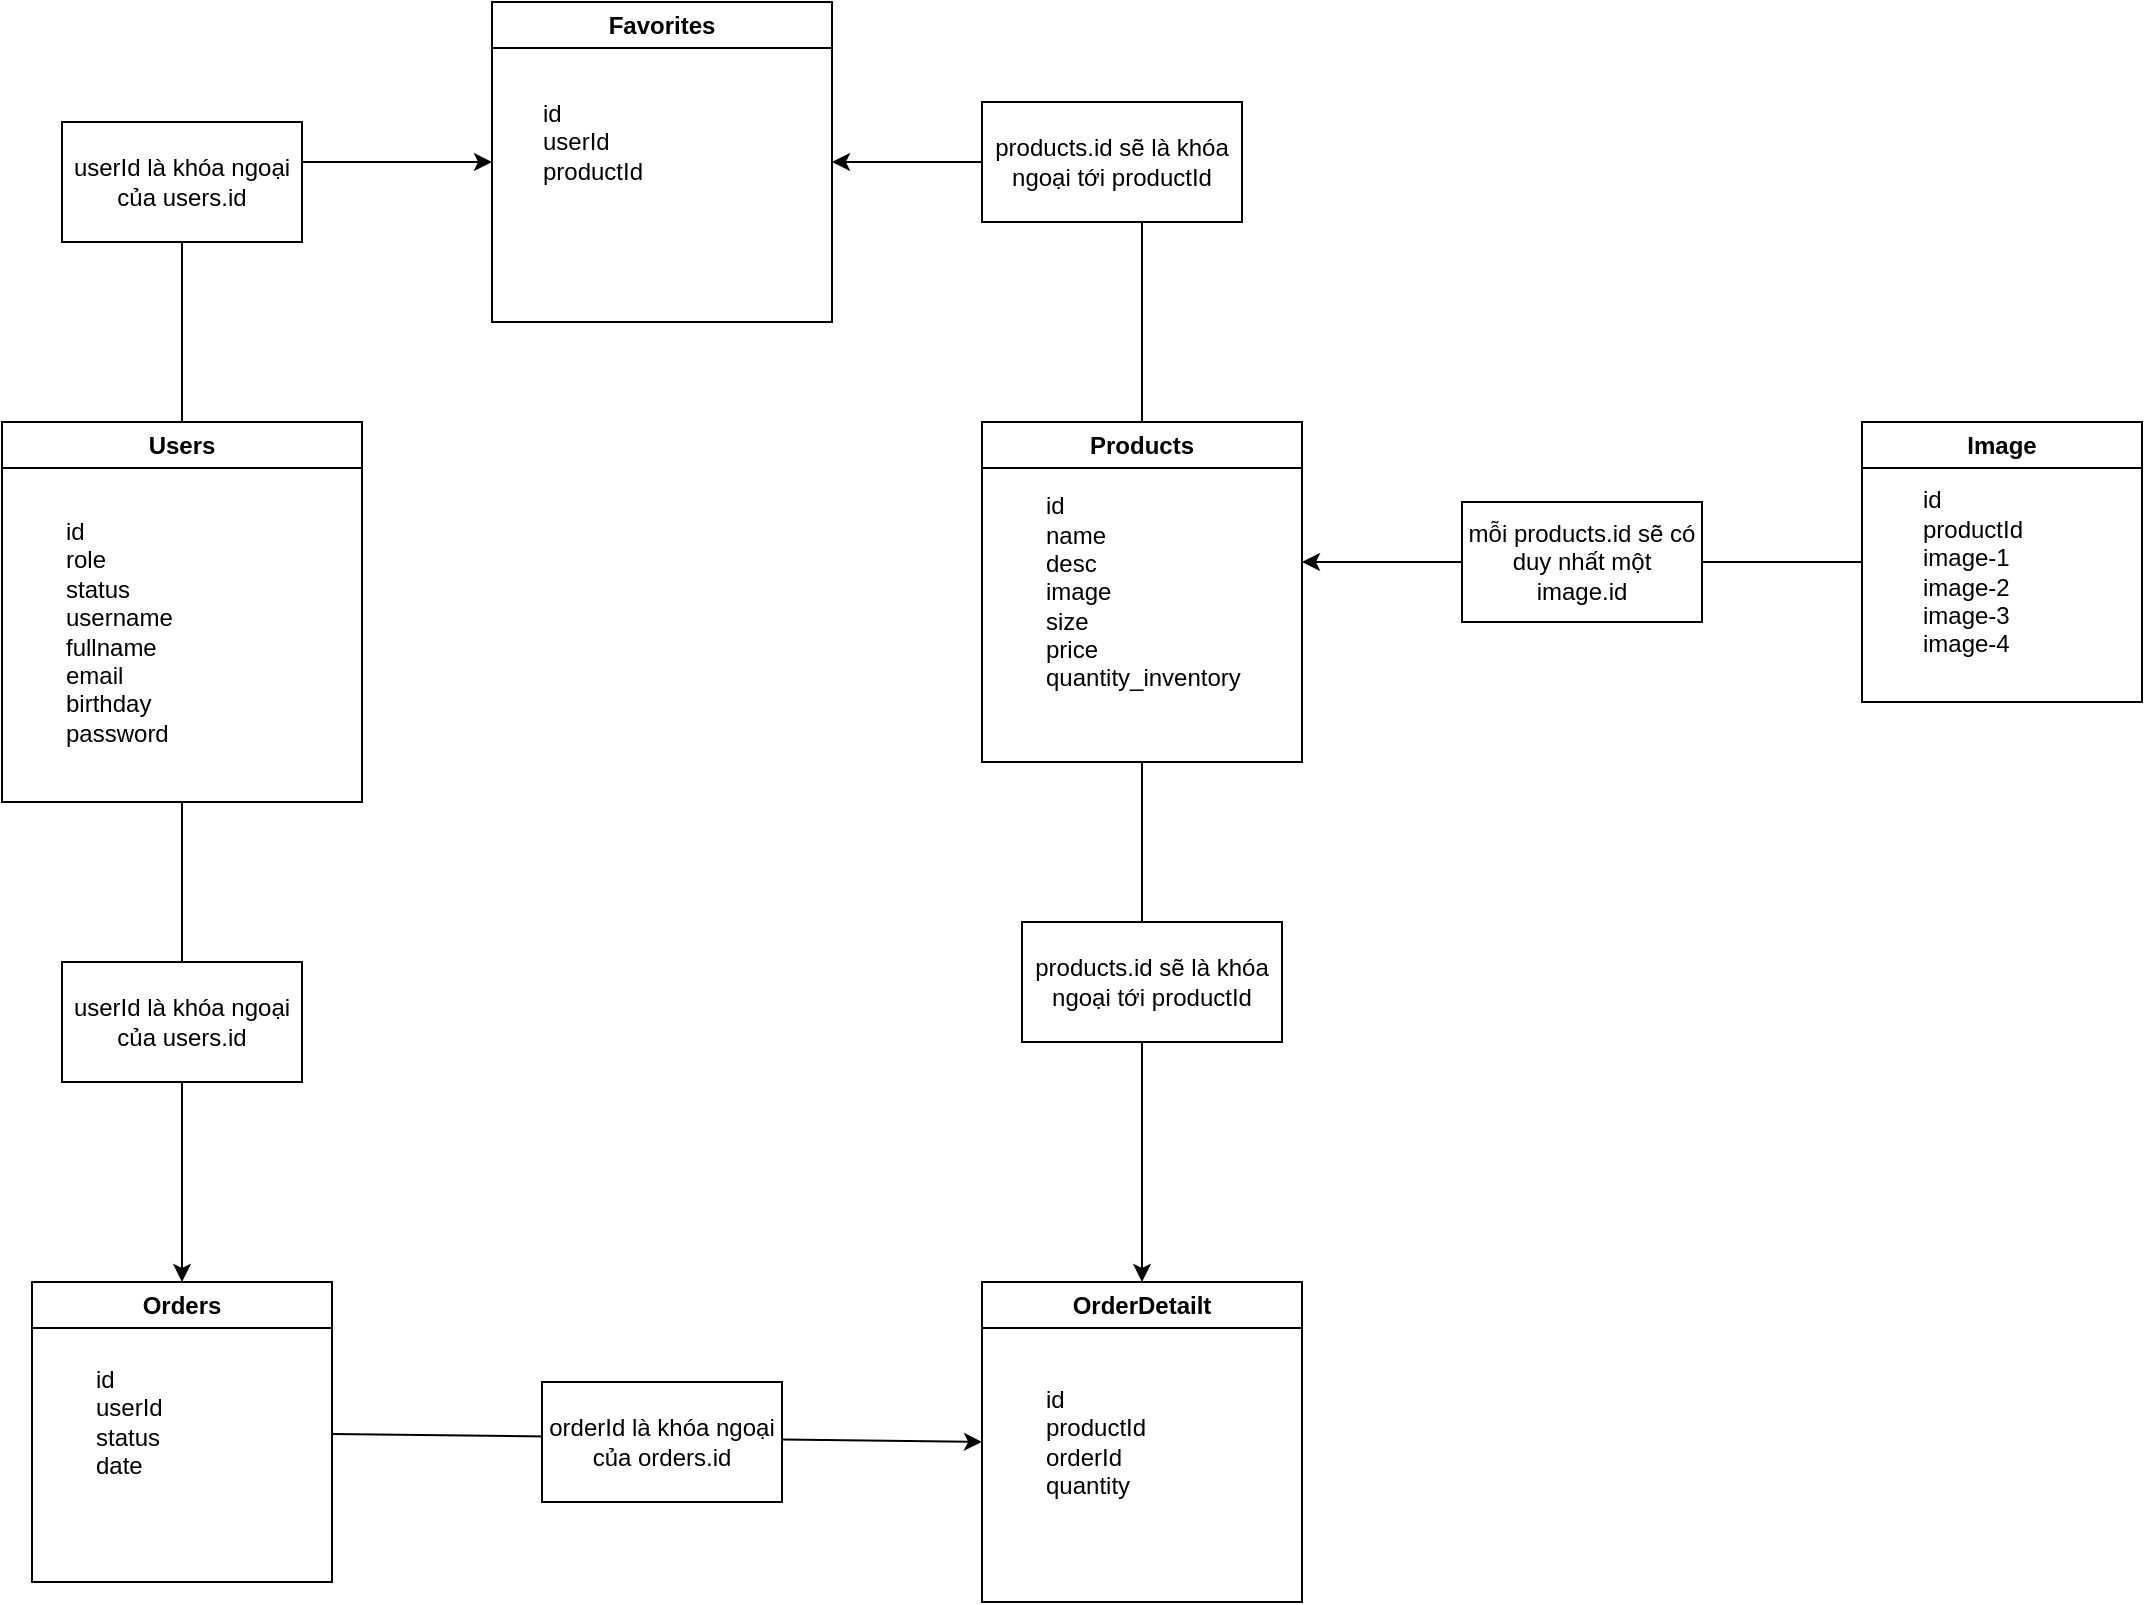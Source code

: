 <mxfile>
    <diagram id="n3t9Tac0nb6yJBxtwh2J" name="Page-1">
        <mxGraphModel dx="1370" dy="823" grid="1" gridSize="10" guides="1" tooltips="1" connect="1" arrows="1" fold="1" page="1" pageScale="1" pageWidth="1200" pageHeight="1600" math="0" shadow="0">
            <root>
                <mxCell id="0"/>
                <mxCell id="1" parent="0"/>
                <mxCell id="13" style="edgeStyle=none;html=1;startArrow=none;" parent="1" source="14" target="6" edge="1">
                    <mxGeometry relative="1" as="geometry"/>
                </mxCell>
                <mxCell id="30" style="edgeStyle=none;html=1;entryX=0;entryY=0.5;entryDx=0;entryDy=0;startArrow=none;" edge="1" parent="1" source="31" target="27">
                    <mxGeometry relative="1" as="geometry">
                        <Array as="points">
                            <mxPoint x="180" y="440"/>
                        </Array>
                    </mxGeometry>
                </mxCell>
                <mxCell id="3" value="Users" style="swimlane;whiteSpace=wrap;html=1;" parent="1" vertex="1">
                    <mxGeometry x="90" y="570" width="180" height="190" as="geometry"/>
                </mxCell>
                <mxCell id="9" value="id&lt;br&gt;role&lt;br&gt;status&lt;br&gt;username&lt;br&gt;fullname&lt;br&gt;email&lt;br&gt;birthday&lt;br&gt;password" style="text;html=1;align=left;verticalAlign=middle;resizable=0;points=[];autosize=1;strokeColor=none;fillColor=none;" parent="3" vertex="1">
                    <mxGeometry x="30" y="40" width="80" height="130" as="geometry"/>
                </mxCell>
                <mxCell id="4" value="OrderDetailt" style="swimlane;whiteSpace=wrap;html=1;" parent="1" vertex="1">
                    <mxGeometry x="580" y="1000" width="160" height="160" as="geometry"/>
                </mxCell>
                <mxCell id="11" value="id&lt;br&gt;productId&lt;br&gt;orderId&lt;br&gt;quantity" style="text;html=1;align=left;verticalAlign=middle;resizable=0;points=[];autosize=1;strokeColor=none;fillColor=none;" parent="4" vertex="1">
                    <mxGeometry x="30" y="45" width="70" height="70" as="geometry"/>
                </mxCell>
                <mxCell id="19" style="edgeStyle=none;html=1;entryX=0.5;entryY=0;entryDx=0;entryDy=0;" parent="1" source="5" target="4" edge="1">
                    <mxGeometry relative="1" as="geometry"/>
                </mxCell>
                <mxCell id="29" style="edgeStyle=none;html=1;entryX=1;entryY=0.5;entryDx=0;entryDy=0;" edge="1" parent="1" source="5" target="27">
                    <mxGeometry relative="1" as="geometry">
                        <Array as="points">
                            <mxPoint x="660" y="440"/>
                        </Array>
                    </mxGeometry>
                </mxCell>
                <mxCell id="5" value="Products" style="swimlane;whiteSpace=wrap;html=1;" parent="1" vertex="1">
                    <mxGeometry x="580" y="570" width="160" height="170" as="geometry"/>
                </mxCell>
                <mxCell id="18" value="id&lt;br&gt;name&lt;br&gt;desc&lt;br&gt;image&lt;br&gt;size&lt;br&gt;price&lt;br&gt;quantity_inventory&lt;br&gt;&lt;span style=&quot;&quot;&gt;&#9;&lt;/span&gt;" style="text;html=1;align=left;verticalAlign=middle;resizable=0;points=[];autosize=1;strokeColor=none;fillColor=none;" parent="5" vertex="1">
                    <mxGeometry x="30" y="30" width="120" height="110" as="geometry"/>
                </mxCell>
                <mxCell id="16" style="edgeStyle=none;html=1;entryX=0;entryY=0.5;entryDx=0;entryDy=0;" parent="1" source="6" target="4" edge="1">
                    <mxGeometry relative="1" as="geometry"/>
                </mxCell>
                <mxCell id="6" value="Orders" style="swimlane;whiteSpace=wrap;html=1;startSize=23;" parent="1" vertex="1">
                    <mxGeometry x="105" y="1000" width="150" height="150" as="geometry"/>
                </mxCell>
                <mxCell id="10" value="id&lt;br&gt;userId&lt;br&gt;status&lt;br&gt;date" style="text;html=1;align=left;verticalAlign=middle;resizable=0;points=[];autosize=1;strokeColor=none;fillColor=none;" parent="6" vertex="1">
                    <mxGeometry x="30" y="35" width="60" height="70" as="geometry"/>
                </mxCell>
                <mxCell id="15" value="" style="edgeStyle=none;html=1;endArrow=none;" parent="1" source="3" target="14" edge="1">
                    <mxGeometry relative="1" as="geometry">
                        <mxPoint x="180" y="760" as="sourcePoint"/>
                        <mxPoint x="180" y="1000" as="targetPoint"/>
                    </mxGeometry>
                </mxCell>
                <mxCell id="14" value="userId là khóa ngoại của users.id" style="rounded=0;whiteSpace=wrap;html=1;" parent="1" vertex="1">
                    <mxGeometry x="120" y="840" width="120" height="60" as="geometry"/>
                </mxCell>
                <mxCell id="17" value="orderId là khóa ngoại của orders.id" style="rounded=0;whiteSpace=wrap;html=1;" parent="1" vertex="1">
                    <mxGeometry x="360" y="1050" width="120" height="60" as="geometry"/>
                </mxCell>
                <mxCell id="20" value="products.id sẽ là khóa ngoại tới productId" style="rounded=0;whiteSpace=wrap;html=1;" parent="1" vertex="1">
                    <mxGeometry x="600" y="820" width="130" height="60" as="geometry"/>
                </mxCell>
                <mxCell id="24" style="edgeStyle=none;html=1;startArrow=none;" parent="1" source="25" edge="1">
                    <mxGeometry relative="1" as="geometry">
                        <mxPoint x="740" y="640" as="targetPoint"/>
                    </mxGeometry>
                </mxCell>
                <mxCell id="21" value="Image" style="swimlane;whiteSpace=wrap;html=1;" parent="1" vertex="1">
                    <mxGeometry x="1020" y="570" width="140" height="140" as="geometry"/>
                </mxCell>
                <mxCell id="22" value="&lt;div style=&quot;text-align: left;&quot;&gt;&lt;span style=&quot;background-color: initial;&quot;&gt;id&lt;/span&gt;&lt;/div&gt;&lt;div style=&quot;text-align: left;&quot;&gt;&lt;span style=&quot;background-color: initial;&quot;&gt;productId&lt;/span&gt;&lt;/div&gt;&lt;div style=&quot;text-align: left;&quot;&gt;&lt;span style=&quot;background-color: initial;&quot;&gt;image-1&lt;/span&gt;&lt;/div&gt;&lt;div style=&quot;text-align: left;&quot;&gt;&lt;span style=&quot;background-color: initial;&quot;&gt;image-2&lt;/span&gt;&lt;/div&gt;&lt;div style=&quot;text-align: left;&quot;&gt;&lt;span style=&quot;background-color: initial;&quot;&gt;image-3&lt;/span&gt;&lt;/div&gt;&lt;div style=&quot;text-align: left;&quot;&gt;&lt;span style=&quot;background-color: initial;&quot;&gt;image-4&lt;/span&gt;&lt;/div&gt;" style="text;html=1;align=center;verticalAlign=middle;resizable=0;points=[];autosize=1;strokeColor=none;fillColor=none;" parent="21" vertex="1">
                    <mxGeometry x="20" y="25" width="70" height="100" as="geometry"/>
                </mxCell>
                <mxCell id="26" value="" style="edgeStyle=none;html=1;endArrow=none;" parent="1" source="21" target="25" edge="1">
                    <mxGeometry relative="1" as="geometry">
                        <mxPoint x="740" y="640" as="targetPoint"/>
                        <mxPoint x="1020" y="640" as="sourcePoint"/>
                    </mxGeometry>
                </mxCell>
                <mxCell id="25" value="mỗi products.id sẽ có duy nhất một image.id" style="rounded=0;whiteSpace=wrap;html=1;" parent="1" vertex="1">
                    <mxGeometry x="820" y="610" width="120" height="60" as="geometry"/>
                </mxCell>
                <mxCell id="27" value="Favorites" style="swimlane;whiteSpace=wrap;html=1;" vertex="1" parent="1">
                    <mxGeometry x="335" y="360" width="170" height="160" as="geometry"/>
                </mxCell>
                <mxCell id="28" value="&lt;div style=&quot;text-align: left;&quot;&gt;&lt;span style=&quot;background-color: initial;&quot;&gt;id&lt;/span&gt;&lt;/div&gt;&lt;div style=&quot;text-align: left;&quot;&gt;userId&lt;/div&gt;&lt;div style=&quot;text-align: left;&quot;&gt;&lt;span style=&quot;background-color: initial;&quot;&gt;productId&lt;/span&gt;&lt;/div&gt;" style="text;html=1;align=center;verticalAlign=middle;resizable=0;points=[];autosize=1;strokeColor=none;fillColor=none;" vertex="1" parent="27">
                    <mxGeometry x="15" y="40" width="70" height="60" as="geometry"/>
                </mxCell>
                <mxCell id="32" value="" style="edgeStyle=none;html=1;entryX=0.5;entryY=1;entryDx=0;entryDy=0;endArrow=none;" edge="1" parent="1" source="3" target="31">
                    <mxGeometry relative="1" as="geometry">
                        <mxPoint x="180" y="570" as="sourcePoint"/>
                        <mxPoint x="335" y="440" as="targetPoint"/>
                        <Array as="points"/>
                    </mxGeometry>
                </mxCell>
                <mxCell id="31" value="userId là khóa ngoại của users.id" style="rounded=0;whiteSpace=wrap;html=1;" vertex="1" parent="1">
                    <mxGeometry x="120" y="420" width="120" height="60" as="geometry"/>
                </mxCell>
                <mxCell id="33" value="products.id sẽ là khóa ngoại tới productId" style="rounded=0;whiteSpace=wrap;html=1;" vertex="1" parent="1">
                    <mxGeometry x="580" y="410" width="130" height="60" as="geometry"/>
                </mxCell>
            </root>
        </mxGraphModel>
    </diagram>
</mxfile>